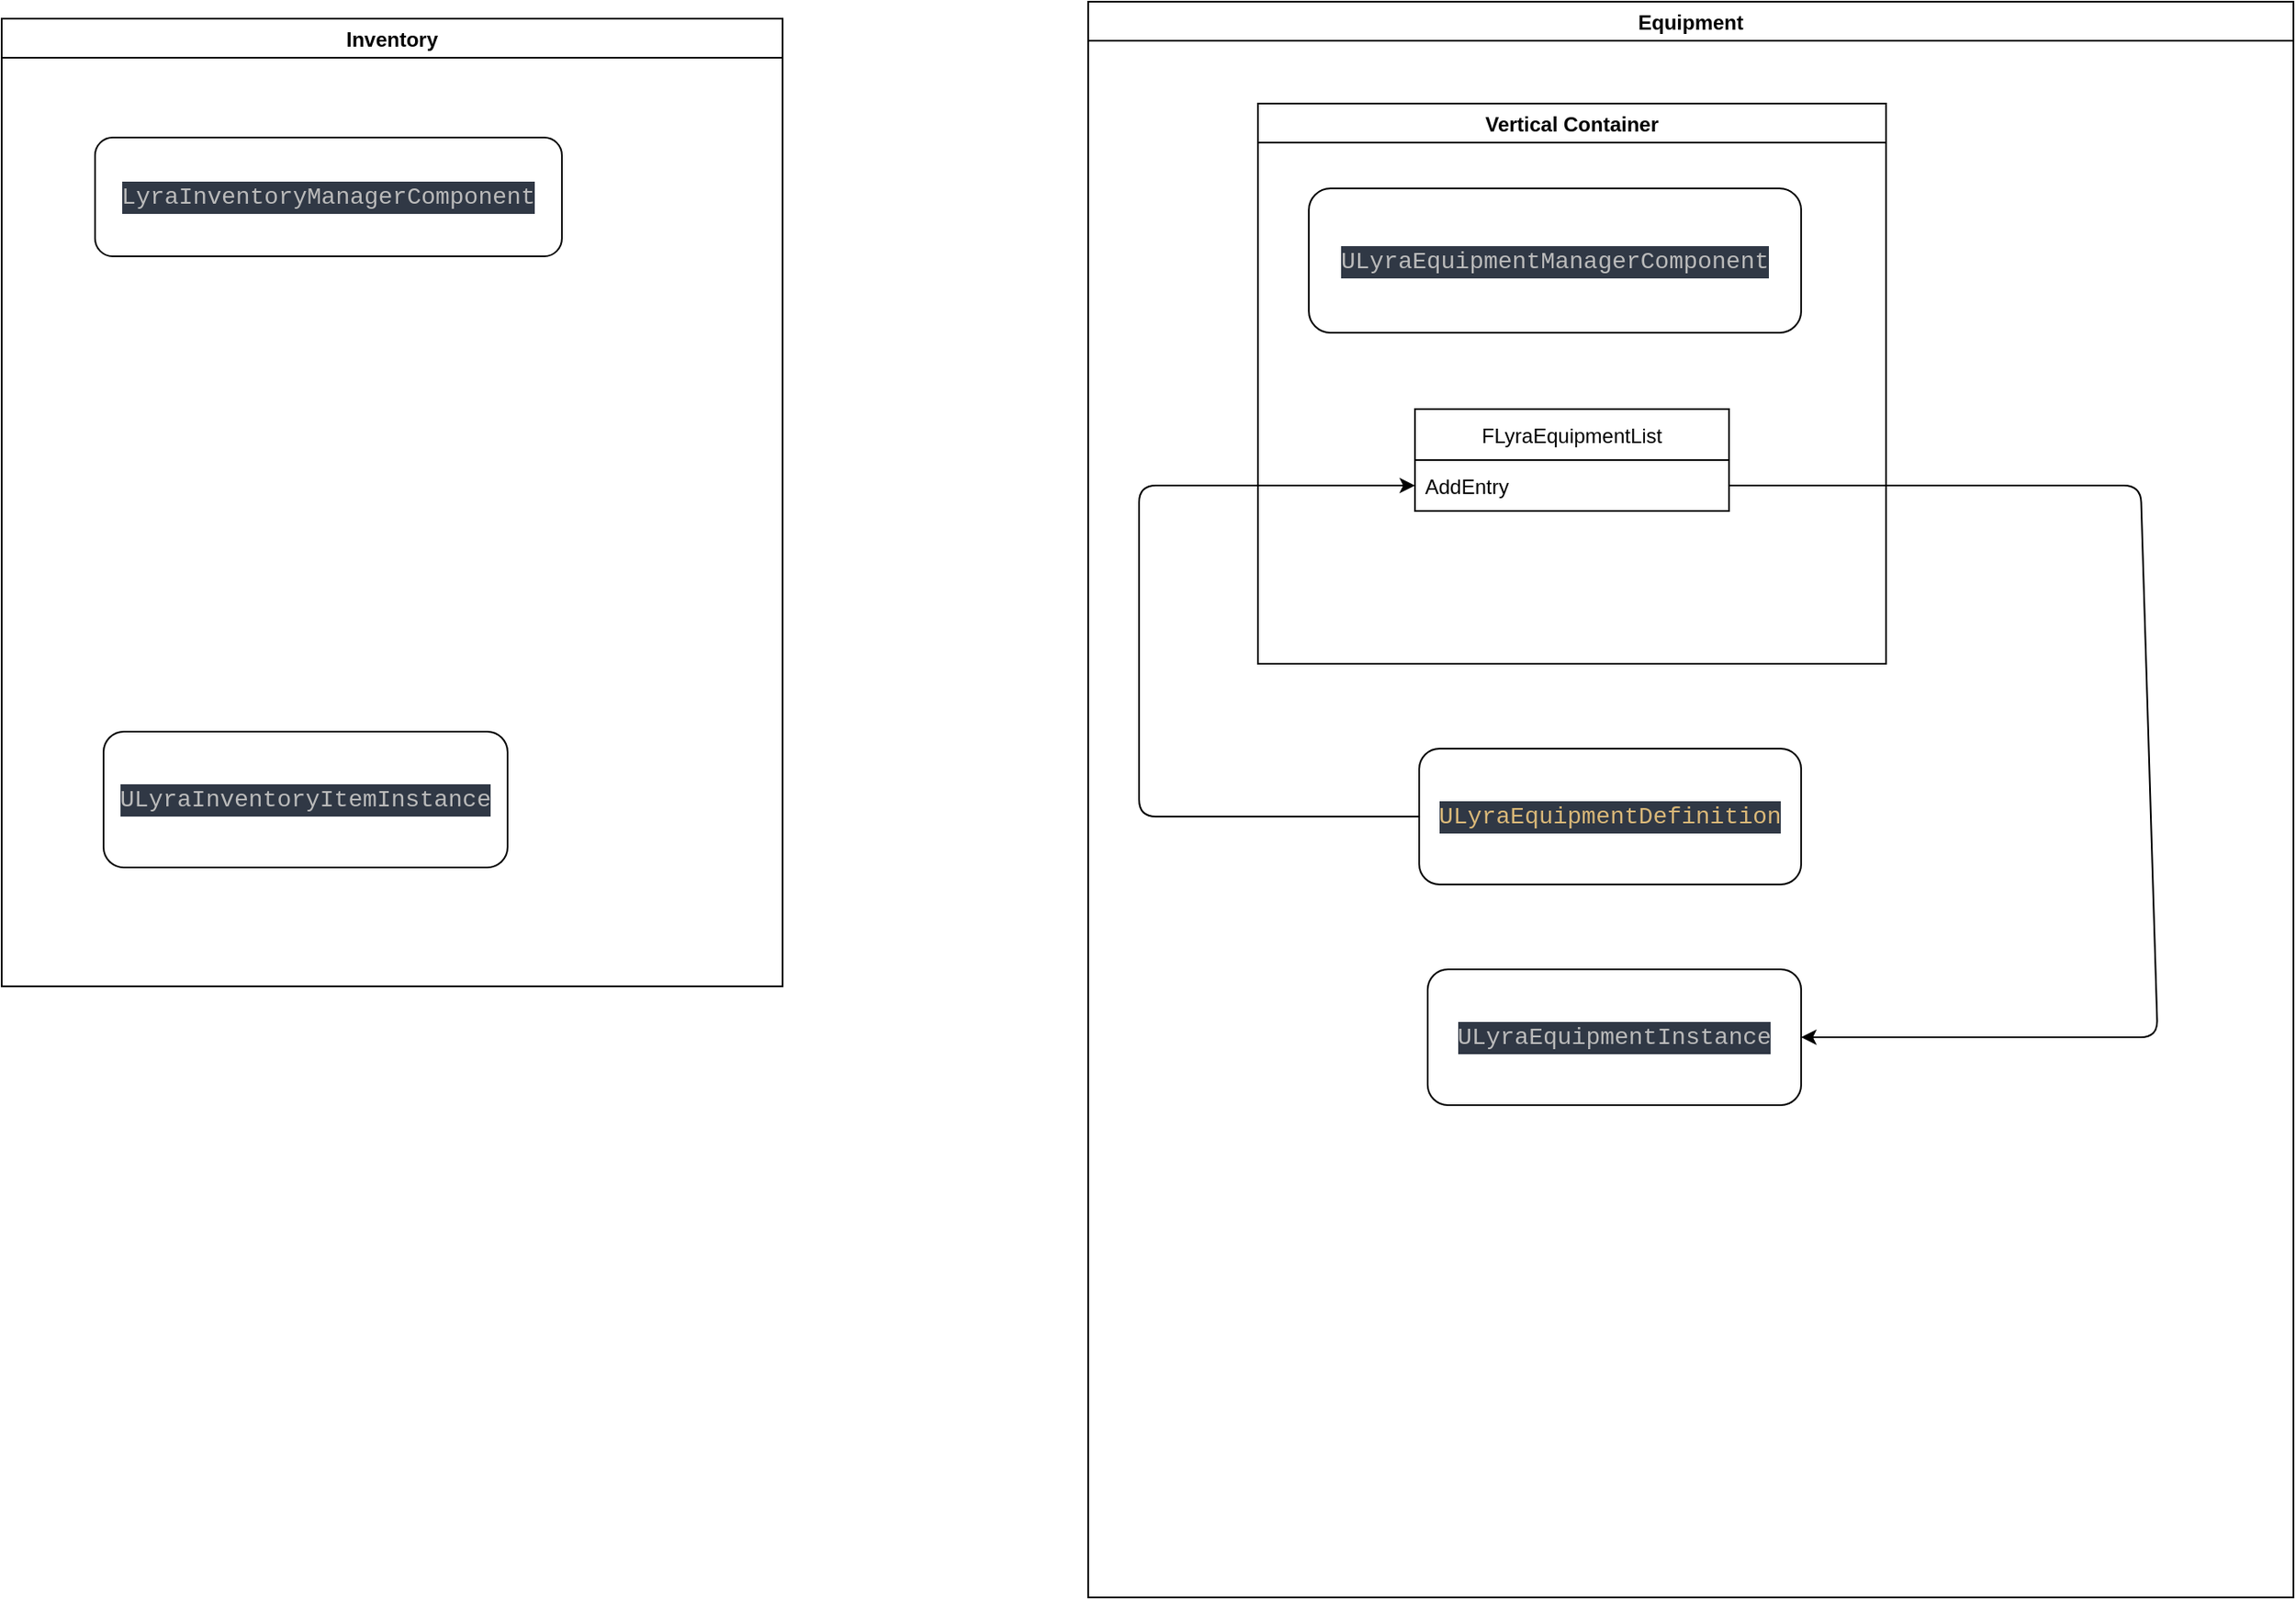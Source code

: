 <mxfile>
    <diagram id="ymlS-klvnotnv3PCxBTw" name="Page-1">
        <mxGraphModel dx="1120" dy="592" grid="0" gridSize="10" guides="1" tooltips="1" connect="1" arrows="1" fold="1" page="0" pageScale="1" pageWidth="850" pageHeight="1100" math="0" shadow="0">
            <root>
                <mxCell id="0"/>
                <mxCell id="1" parent="0"/>
                <mxCell id="2" value="Equipment" style="swimlane;" vertex="1" parent="1">
                    <mxGeometry x="570" y="170" width="710" height="940" as="geometry"/>
                </mxCell>
                <mxCell id="7" value="&lt;div style=&quot;color: rgb(187 , 187 , 187) ; background-color: rgb(48 , 56 , 69) ; font-family: &amp;#34;consolas&amp;#34; , &amp;#34;courier new&amp;#34; , monospace ; font-size: 14px ; line-height: 19px&quot;&gt;ULyraEquipmentInstance&lt;/div&gt;" style="rounded=1;whiteSpace=wrap;html=1;" vertex="1" parent="2">
                    <mxGeometry x="200" y="570" width="220" height="80" as="geometry"/>
                </mxCell>
                <mxCell id="8" value="Vertical Container" style="swimlane;" vertex="1" parent="2">
                    <mxGeometry x="100" y="60" width="370" height="330" as="geometry"/>
                </mxCell>
                <mxCell id="5" value="&lt;div style=&quot;color: rgb(187 , 187 , 187) ; background-color: rgb(48 , 56 , 69) ; font-family: &amp;#34;consolas&amp;#34; , &amp;#34;courier new&amp;#34; , monospace ; font-size: 14px ; line-height: 19px&quot;&gt;ULyraEquipmentManagerComponent&lt;/div&gt;" style="rounded=1;whiteSpace=wrap;html=1;" vertex="1" parent="8">
                    <mxGeometry x="30" y="50" width="290" height="85" as="geometry"/>
                </mxCell>
                <mxCell id="10" value="FLyraEquipmentList" style="swimlane;fontStyle=0;childLayout=stackLayout;horizontal=1;startSize=30;horizontalStack=0;resizeParent=1;resizeParentMax=0;resizeLast=0;collapsible=1;marginBottom=0;" vertex="1" parent="8">
                    <mxGeometry x="92.5" y="180" width="185" height="60" as="geometry"/>
                </mxCell>
                <mxCell id="11" value="AddEntry" style="text;strokeColor=none;fillColor=none;align=left;verticalAlign=middle;spacingLeft=4;spacingRight=4;overflow=hidden;points=[[0,0.5],[1,0.5]];portConstraint=eastwest;rotatable=0;" vertex="1" parent="10">
                    <mxGeometry y="30" width="185" height="30" as="geometry"/>
                </mxCell>
                <mxCell id="14" style="edgeStyle=none;html=1;exitX=1;exitY=0.5;exitDx=0;exitDy=0;entryX=1;entryY=0.5;entryDx=0;entryDy=0;" edge="1" parent="2" source="11" target="7">
                    <mxGeometry relative="1" as="geometry">
                        <Array as="points">
                            <mxPoint x="620" y="285"/>
                            <mxPoint x="630" y="610"/>
                        </Array>
                    </mxGeometry>
                </mxCell>
                <mxCell id="16" style="edgeStyle=none;html=1;exitX=0;exitY=0.5;exitDx=0;exitDy=0;entryX=0;entryY=0.5;entryDx=0;entryDy=0;" edge="1" parent="2" source="15" target="11">
                    <mxGeometry relative="1" as="geometry">
                        <Array as="points">
                            <mxPoint x="30" y="480"/>
                            <mxPoint x="30" y="285"/>
                        </Array>
                    </mxGeometry>
                </mxCell>
                <mxCell id="15" value="&lt;div style=&quot;color: rgb(187 , 187 , 187) ; background-color: rgb(48 , 56 , 69) ; font-family: &amp;#34;consolas&amp;#34; , &amp;#34;courier new&amp;#34; , monospace ; font-size: 14px ; line-height: 19px&quot;&gt;&lt;span style=&quot;color: #dbb979&quot;&gt;ULyraEquipmentDefinition&lt;/span&gt;&lt;/div&gt;" style="rounded=1;whiteSpace=wrap;html=1;" vertex="1" parent="2">
                    <mxGeometry x="195" y="440" width="225" height="80" as="geometry"/>
                </mxCell>
                <mxCell id="3" value="Inventory" style="swimlane;" vertex="1" parent="1">
                    <mxGeometry x="-70" y="180" width="460" height="570" as="geometry"/>
                </mxCell>
                <mxCell id="4" value="&lt;div style=&quot;color: rgb(187 , 187 , 187) ; background-color: rgb(48 , 56 , 69) ; font-family: &amp;#34;consolas&amp;#34; , &amp;#34;courier new&amp;#34; , monospace ; font-size: 14px ; line-height: 19px&quot;&gt;LyraInventoryManagerComponent&lt;/div&gt;" style="rounded=1;whiteSpace=wrap;html=1;" vertex="1" parent="3">
                    <mxGeometry x="55" y="70" width="275" height="70" as="geometry"/>
                </mxCell>
                <mxCell id="6" value="&lt;div style=&quot;color: rgb(187 , 187 , 187) ; background-color: rgb(48 , 56 , 69) ; font-family: &amp;#34;consolas&amp;#34; , &amp;#34;courier new&amp;#34; , monospace ; font-size: 14px ; line-height: 19px&quot;&gt;ULyraInventoryItemInstance&lt;/div&gt;" style="rounded=1;whiteSpace=wrap;html=1;" vertex="1" parent="3">
                    <mxGeometry x="60" y="420" width="238" height="80" as="geometry"/>
                </mxCell>
            </root>
        </mxGraphModel>
    </diagram>
</mxfile>